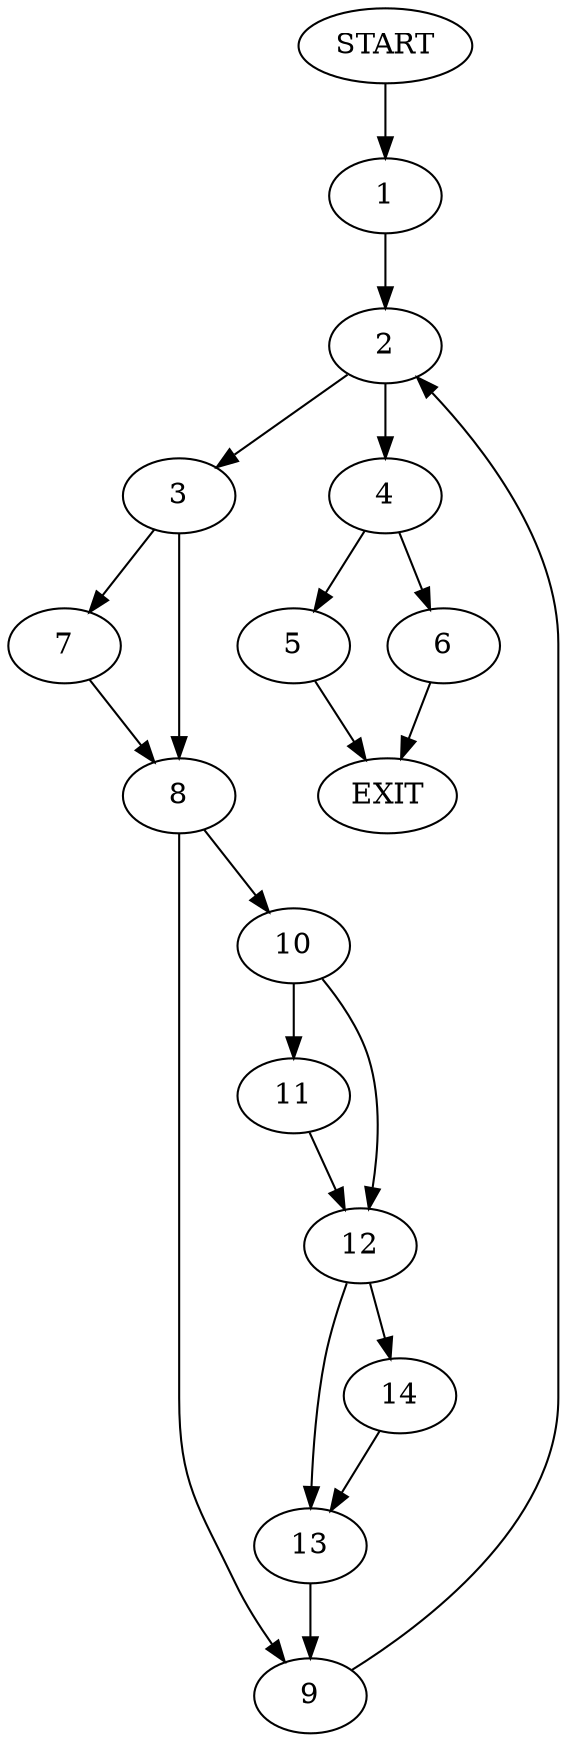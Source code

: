 digraph {
0 [label="START"]
15 [label="EXIT"]
0 -> 1
1 -> 2
2 -> 3
2 -> 4
4 -> 5
4 -> 6
3 -> 7
3 -> 8
7 -> 8
8 -> 9
8 -> 10
9 -> 2
10 -> 11
10 -> 12
12 -> 13
12 -> 14
11 -> 12
13 -> 9
14 -> 13
5 -> 15
6 -> 15
}
